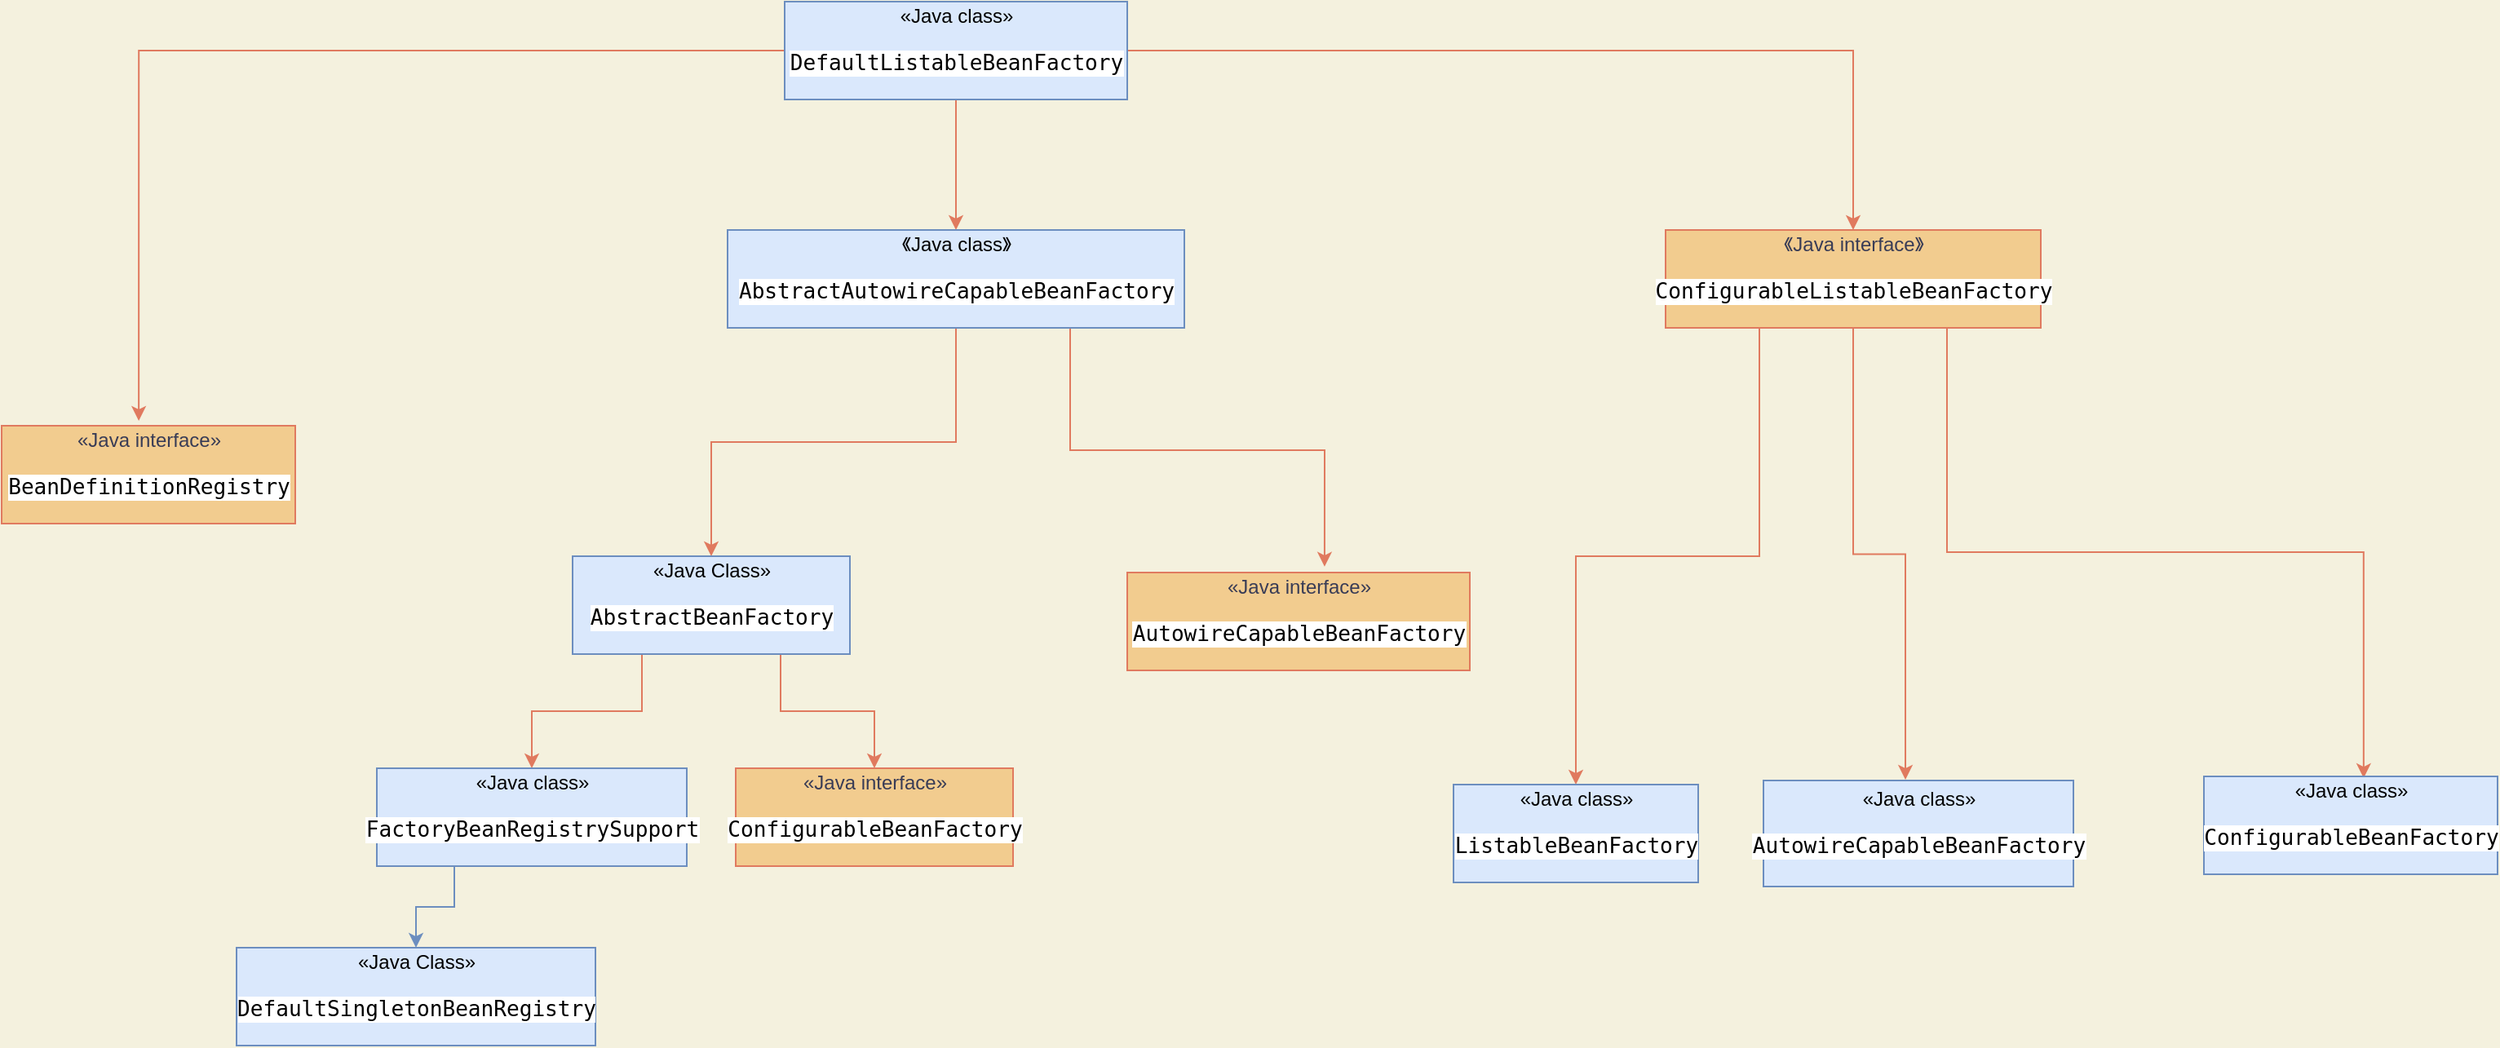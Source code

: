 <mxfile version="20.3.0" type="github">
  <diagram id="b4QS8AzE71y9KJXJqie6" name="第 1 页">
    <mxGraphModel dx="1422" dy="793" grid="1" gridSize="10" guides="1" tooltips="1" connect="1" arrows="1" fold="1" page="1" pageScale="1" pageWidth="827" pageHeight="1169" background="#F4F1DE" math="0" shadow="0">
      <root>
        <mxCell id="0" />
        <mxCell id="1" parent="0" />
        <mxCell id="mhQiujRXApvYBwxwYqwX-31" style="edgeStyle=orthogonalEdgeStyle;rounded=0;orthogonalLoop=1;jettySize=auto;html=1;exitX=0;exitY=0.5;exitDx=0;exitDy=0;strokeColor=#E07A5F;fontColor=#393C56;fillColor=#F2CC8F;entryX=0.467;entryY=-0.05;entryDx=0;entryDy=0;entryPerimeter=0;" edge="1" parent="1" source="mhQiujRXApvYBwxwYqwX-25" target="mhQiujRXApvYBwxwYqwX-28">
          <mxGeometry relative="1" as="geometry">
            <mxPoint x="380" y="240" as="targetPoint" />
          </mxGeometry>
        </mxCell>
        <mxCell id="mhQiujRXApvYBwxwYqwX-33" value="" style="edgeStyle=orthogonalEdgeStyle;rounded=0;orthogonalLoop=1;jettySize=auto;html=1;strokeColor=#E07A5F;fontColor=#393C56;fillColor=#F2CC8F;" edge="1" parent="1" source="mhQiujRXApvYBwxwYqwX-25" target="mhQiujRXApvYBwxwYqwX-32">
          <mxGeometry relative="1" as="geometry" />
        </mxCell>
        <mxCell id="mhQiujRXApvYBwxwYqwX-36" style="edgeStyle=orthogonalEdgeStyle;rounded=0;orthogonalLoop=1;jettySize=auto;html=1;exitX=1;exitY=0.5;exitDx=0;exitDy=0;entryX=0.5;entryY=0;entryDx=0;entryDy=0;strokeColor=#E07A5F;fontColor=#393C56;fillColor=#F2CC8F;" edge="1" parent="1" source="mhQiujRXApvYBwxwYqwX-25" target="mhQiujRXApvYBwxwYqwX-35">
          <mxGeometry relative="1" as="geometry" />
        </mxCell>
        <mxCell id="mhQiujRXApvYBwxwYqwX-25" value="«Java class»&lt;br&gt;&lt;pre style=&quot;background-color:#ffffff;color:#000000;font-family:&#39;JetBrains Mono&#39;,monospace;font-size:9.8pt;&quot;&gt;DefaultListableBeanFactory&lt;/pre&gt;" style="html=1;strokeColor=#6c8ebf;fillColor=#dae8fc;" vertex="1" parent="1">
          <mxGeometry x="530" y="80" width="210" height="60" as="geometry" />
        </mxCell>
        <mxCell id="mhQiujRXApvYBwxwYqwX-28" value="«Java interface»&lt;br&gt;&lt;pre style=&quot;background-color:#ffffff;color:#000000;font-family:&#39;JetBrains Mono&#39;,monospace;font-size:9.8pt;&quot;&gt;BeanDefinitionRegistry&lt;/pre&gt;" style="html=1;strokeColor=#E07A5F;fontColor=#393C56;fillColor=#F2CC8F;" vertex="1" parent="1">
          <mxGeometry x="50" y="340" width="180" height="60" as="geometry" />
        </mxCell>
        <mxCell id="mhQiujRXApvYBwxwYqwX-37" style="edgeStyle=orthogonalEdgeStyle;rounded=0;orthogonalLoop=1;jettySize=auto;html=1;exitX=0.5;exitY=1;exitDx=0;exitDy=0;strokeColor=#E07A5F;fontColor=#393C56;fillColor=#F2CC8F;entryX=0.5;entryY=0;entryDx=0;entryDy=0;" edge="1" parent="1" source="mhQiujRXApvYBwxwYqwX-32" target="mhQiujRXApvYBwxwYqwX-38">
          <mxGeometry relative="1" as="geometry">
            <mxPoint x="540" y="400" as="targetPoint" />
          </mxGeometry>
        </mxCell>
        <mxCell id="mhQiujRXApvYBwxwYqwX-39" style="edgeStyle=orthogonalEdgeStyle;rounded=0;orthogonalLoop=1;jettySize=auto;html=1;exitX=0.75;exitY=1;exitDx=0;exitDy=0;strokeColor=#E07A5F;fontColor=#393C56;fillColor=#F2CC8F;entryX=0.576;entryY=-0.06;entryDx=0;entryDy=0;entryPerimeter=0;" edge="1" parent="1" source="mhQiujRXApvYBwxwYqwX-32" target="mhQiujRXApvYBwxwYqwX-40">
          <mxGeometry relative="1" as="geometry">
            <mxPoint x="780" y="410" as="targetPoint" />
          </mxGeometry>
        </mxCell>
        <mxCell id="mhQiujRXApvYBwxwYqwX-32" value="《Java class》&lt;br&gt;&lt;pre style=&quot;background-color:#ffffff;color:#000000;font-family:&#39;JetBrains Mono&#39;,monospace;font-size:9.8pt;&quot;&gt;AbstractAutowireCapableBeanFactory&lt;/pre&gt;" style="html=1;strokeColor=#6c8ebf;fillColor=#dae8fc;" vertex="1" parent="1">
          <mxGeometry x="495" y="220" width="280" height="60" as="geometry" />
        </mxCell>
        <mxCell id="mhQiujRXApvYBwxwYqwX-47" style="edgeStyle=orthogonalEdgeStyle;rounded=0;orthogonalLoop=1;jettySize=auto;html=1;exitX=0.25;exitY=1;exitDx=0;exitDy=0;strokeColor=#E07A5F;fontColor=#393C56;fillColor=#F2CC8F;entryX=0.5;entryY=0;entryDx=0;entryDy=0;" edge="1" parent="1" source="mhQiujRXApvYBwxwYqwX-35" target="mhQiujRXApvYBwxwYqwX-48">
          <mxGeometry relative="1" as="geometry">
            <mxPoint x="1040" y="450" as="targetPoint" />
          </mxGeometry>
        </mxCell>
        <mxCell id="mhQiujRXApvYBwxwYqwX-52" style="edgeStyle=orthogonalEdgeStyle;rounded=0;orthogonalLoop=1;jettySize=auto;html=1;exitX=0.5;exitY=1;exitDx=0;exitDy=0;entryX=0.458;entryY=-0.008;entryDx=0;entryDy=0;entryPerimeter=0;strokeColor=#E07A5F;fontColor=#393C56;fillColor=#F2CC8F;" edge="1" parent="1" source="mhQiujRXApvYBwxwYqwX-35" target="mhQiujRXApvYBwxwYqwX-49">
          <mxGeometry relative="1" as="geometry" />
        </mxCell>
        <mxCell id="mhQiujRXApvYBwxwYqwX-53" style="edgeStyle=orthogonalEdgeStyle;rounded=0;orthogonalLoop=1;jettySize=auto;html=1;exitX=0.75;exitY=1;exitDx=0;exitDy=0;entryX=0.544;entryY=0.017;entryDx=0;entryDy=0;entryPerimeter=0;strokeColor=#E07A5F;fontColor=#393C56;fillColor=#F2CC8F;" edge="1" parent="1" source="mhQiujRXApvYBwxwYqwX-35" target="mhQiujRXApvYBwxwYqwX-50">
          <mxGeometry relative="1" as="geometry" />
        </mxCell>
        <mxCell id="mhQiujRXApvYBwxwYqwX-35" value="《Java interface》&lt;br&gt;&lt;pre style=&quot;background-color:#ffffff;color:#000000;font-family:&#39;JetBrains Mono&#39;,monospace;font-size:9.8pt;&quot;&gt;ConfigurableListableBeanFactory&lt;/pre&gt;" style="html=1;strokeColor=#E07A5F;fontColor=#393C56;fillColor=#F2CC8F;" vertex="1" parent="1">
          <mxGeometry x="1070" y="220" width="230" height="60" as="geometry" />
        </mxCell>
        <mxCell id="mhQiujRXApvYBwxwYqwX-41" style="edgeStyle=orthogonalEdgeStyle;rounded=0;orthogonalLoop=1;jettySize=auto;html=1;exitX=0.25;exitY=1;exitDx=0;exitDy=0;strokeColor=#E07A5F;fontColor=#393C56;fillColor=#F2CC8F;" edge="1" parent="1" source="mhQiujRXApvYBwxwYqwX-38" target="mhQiujRXApvYBwxwYqwX-42">
          <mxGeometry relative="1" as="geometry">
            <mxPoint x="300" y="560" as="targetPoint" />
          </mxGeometry>
        </mxCell>
        <mxCell id="mhQiujRXApvYBwxwYqwX-43" style="edgeStyle=orthogonalEdgeStyle;rounded=0;orthogonalLoop=1;jettySize=auto;html=1;exitX=0.75;exitY=1;exitDx=0;exitDy=0;strokeColor=#E07A5F;fontColor=#393C56;fillColor=#F2CC8F;entryX=0.5;entryY=0;entryDx=0;entryDy=0;" edge="1" parent="1" source="mhQiujRXApvYBwxwYqwX-38" target="mhQiujRXApvYBwxwYqwX-44">
          <mxGeometry relative="1" as="geometry">
            <mxPoint x="480" y="550" as="targetPoint" />
          </mxGeometry>
        </mxCell>
        <mxCell id="mhQiujRXApvYBwxwYqwX-38" value="«Java Class»&lt;br&gt;&lt;pre style=&quot;background-color:#ffffff;color:#000000;font-family:&#39;JetBrains Mono&#39;,monospace;font-size:9.8pt;&quot;&gt;AbstractBeanFactory&lt;/pre&gt;" style="html=1;strokeColor=#6c8ebf;fillColor=#dae8fc;" vertex="1" parent="1">
          <mxGeometry x="400" y="420" width="170" height="60" as="geometry" />
        </mxCell>
        <mxCell id="mhQiujRXApvYBwxwYqwX-40" value="«Java interface»&lt;br&gt;&lt;pre style=&quot;background-color:#ffffff;color:#000000;font-family:&#39;JetBrains Mono&#39;,monospace;font-size:9.8pt;&quot;&gt;AutowireCapableBeanFactory&lt;/pre&gt;" style="html=1;strokeColor=#E07A5F;fontColor=#393C56;fillColor=#F2CC8F;" vertex="1" parent="1">
          <mxGeometry x="740" y="430" width="210" height="60" as="geometry" />
        </mxCell>
        <mxCell id="mhQiujRXApvYBwxwYqwX-45" style="edgeStyle=orthogonalEdgeStyle;rounded=0;orthogonalLoop=1;jettySize=auto;html=1;exitX=0.25;exitY=1;exitDx=0;exitDy=0;strokeColor=#6c8ebf;fontColor=#393C56;fillColor=#dae8fc;entryX=0.5;entryY=0;entryDx=0;entryDy=0;" edge="1" parent="1" source="mhQiujRXApvYBwxwYqwX-42" target="mhQiujRXApvYBwxwYqwX-46">
          <mxGeometry relative="1" as="geometry">
            <mxPoint x="150" y="700" as="targetPoint" />
          </mxGeometry>
        </mxCell>
        <mxCell id="mhQiujRXApvYBwxwYqwX-42" value="«Java class»&lt;br&gt;&lt;pre style=&quot;background-color:#ffffff;color:#000000;font-family:&#39;JetBrains Mono&#39;,monospace;font-size:9.8pt;&quot;&gt;FactoryBeanRegistrySupport&lt;/pre&gt;" style="html=1;strokeColor=#6c8ebf;fillColor=#dae8fc;" vertex="1" parent="1">
          <mxGeometry x="280" y="550" width="190" height="60" as="geometry" />
        </mxCell>
        <mxCell id="mhQiujRXApvYBwxwYqwX-44" value="«Java interface»&lt;br&gt;&lt;pre style=&quot;background-color:#ffffff;color:#000000;font-family:&#39;JetBrains Mono&#39;,monospace;font-size:9.8pt;&quot;&gt;ConfigurableBeanFactory&lt;/pre&gt;" style="html=1;strokeColor=#E07A5F;fontColor=#393C56;fillColor=#F2CC8F;" vertex="1" parent="1">
          <mxGeometry x="500" y="550" width="170" height="60" as="geometry" />
        </mxCell>
        <mxCell id="mhQiujRXApvYBwxwYqwX-46" value="«Java Class»&lt;br&gt;&lt;pre style=&quot;background-color:#ffffff;color:#000000;font-family:&#39;JetBrains Mono&#39;,monospace;font-size:9.8pt;&quot;&gt;DefaultSingletonBeanRegistry&lt;/pre&gt;" style="html=1;strokeColor=#6c8ebf;fillColor=#dae8fc;" vertex="1" parent="1">
          <mxGeometry x="194" y="660" width="220" height="60" as="geometry" />
        </mxCell>
        <mxCell id="mhQiujRXApvYBwxwYqwX-48" value="«Java class»&lt;br&gt;&lt;pre style=&quot;background-color:#ffffff;color:#000000;font-family:&#39;JetBrains Mono&#39;,monospace;font-size:9.8pt;&quot;&gt;ListableBeanFactory&lt;/pre&gt;" style="html=1;strokeColor=#6c8ebf;fillColor=#dae8fc;" vertex="1" parent="1">
          <mxGeometry x="940" y="560" width="150" height="60" as="geometry" />
        </mxCell>
        <mxCell id="mhQiujRXApvYBwxwYqwX-49" value="«Java class»&lt;br&gt;&lt;pre style=&quot;background-color:#ffffff;color:#000000;font-family:&#39;JetBrains Mono&#39;,monospace;font-size:9.8pt;&quot;&gt;AutowireCapableBeanFactory&lt;/pre&gt;" style="html=1;strokeColor=#6c8ebf;fillColor=#dae8fc;" vertex="1" parent="1">
          <mxGeometry x="1130" y="557.5" width="190" height="65" as="geometry" />
        </mxCell>
        <mxCell id="mhQiujRXApvYBwxwYqwX-50" value="«Java class»&lt;br&gt;&lt;pre style=&quot;background-color:#ffffff;color:#000000;font-family:&#39;JetBrains Mono&#39;,monospace;font-size:9.8pt;&quot;&gt;ConfigurableBeanFactory&lt;/pre&gt;" style="html=1;strokeColor=#6c8ebf;fillColor=#dae8fc;" vertex="1" parent="1">
          <mxGeometry x="1400" y="555" width="180" height="60" as="geometry" />
        </mxCell>
      </root>
    </mxGraphModel>
  </diagram>
</mxfile>
